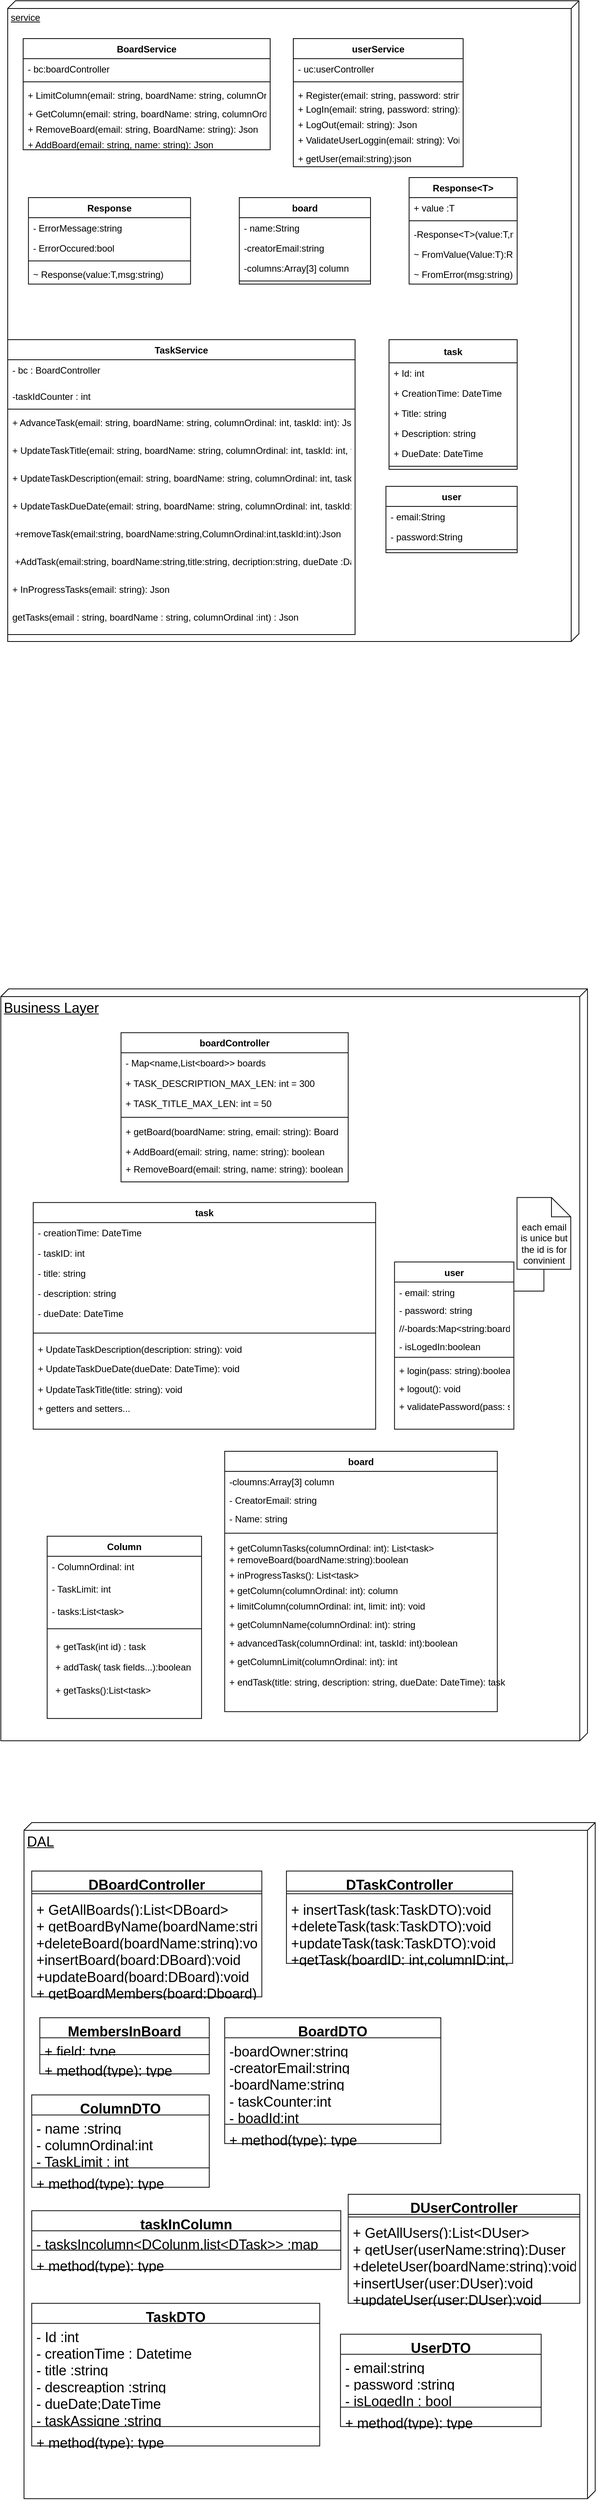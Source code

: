 <mxfile version="18.0.6" type="device"><diagram id="C5RBs43oDa-KdzZeNtuy" name="Page-1"><mxGraphModel dx="5591" dy="601" grid="1" gridSize="10" guides="1" tooltips="1" connect="1" arrows="1" fold="1" page="1" pageScale="1" pageWidth="827" pageHeight="1169" math="0" shadow="0"><root><mxCell id="WIyWlLk6GJQsqaUBKTNV-0"/><mxCell id="WIyWlLk6GJQsqaUBKTNV-1" parent="WIyWlLk6GJQsqaUBKTNV-0"/><mxCell id="c5mObqQB-1BNI1-6HYUF-35" value="service" style="verticalAlign=top;align=left;spacingTop=8;spacingLeft=2;spacingRight=12;shape=cube;size=10;direction=south;fontStyle=4;html=1;" parent="WIyWlLk6GJQsqaUBKTNV-1" vertex="1"><mxGeometry x="-1610" y="1210" width="740" height="830" as="geometry"/></mxCell><mxCell id="c5mObqQB-1BNI1-6HYUF-59" value="user" style="swimlane;fontStyle=1;align=center;verticalAlign=top;childLayout=stackLayout;horizontal=1;startSize=26;horizontalStack=0;resizeParent=1;resizeParentMax=0;resizeLast=0;collapsible=1;marginBottom=0;" parent="WIyWlLk6GJQsqaUBKTNV-1" vertex="1"><mxGeometry x="-1120" y="1839" width="170" height="86" as="geometry"/></mxCell><mxCell id="c5mObqQB-1BNI1-6HYUF-60" value="- email:String" style="text;strokeColor=none;fillColor=none;align=left;verticalAlign=top;spacingLeft=4;spacingRight=4;overflow=hidden;rotatable=0;points=[[0,0.5],[1,0.5]];portConstraint=eastwest;" parent="c5mObqQB-1BNI1-6HYUF-59" vertex="1"><mxGeometry y="26" width="170" height="26" as="geometry"/></mxCell><mxCell id="sZvCsmWCVSf_c90hr8uI-1" value="- password:String" style="text;strokeColor=none;fillColor=none;align=left;verticalAlign=top;spacingLeft=4;spacingRight=4;overflow=hidden;rotatable=0;points=[[0,0.5],[1,0.5]];portConstraint=eastwest;" parent="c5mObqQB-1BNI1-6HYUF-59" vertex="1"><mxGeometry y="52" width="170" height="26" as="geometry"/></mxCell><mxCell id="c5mObqQB-1BNI1-6HYUF-61" value="" style="line;strokeWidth=1;fillColor=none;align=left;verticalAlign=middle;spacingTop=-1;spacingLeft=3;spacingRight=3;rotatable=0;labelPosition=right;points=[];portConstraint=eastwest;" parent="c5mObqQB-1BNI1-6HYUF-59" vertex="1"><mxGeometry y="78" width="170" height="8" as="geometry"/></mxCell><mxCell id="c5mObqQB-1BNI1-6HYUF-63" value="task" style="swimlane;fontStyle=1;childLayout=stackLayout;horizontal=1;startSize=30;horizontalStack=0;resizeParent=1;resizeParentMax=0;resizeLast=0;collapsible=1;marginBottom=0;shadow=0;" parent="WIyWlLk6GJQsqaUBKTNV-1" vertex="1"><mxGeometry x="-1116" y="1649" width="166" height="168" as="geometry"/></mxCell><mxCell id="c5mObqQB-1BNI1-6HYUF-65" value="+ Id: int" style="text;strokeColor=none;fillColor=none;align=left;verticalAlign=top;spacingLeft=4;spacingRight=4;overflow=hidden;rotatable=0;points=[[0,0.5],[1,0.5]];portConstraint=eastwest;shadow=0;" parent="c5mObqQB-1BNI1-6HYUF-63" vertex="1"><mxGeometry y="30" width="166" height="26" as="geometry"/></mxCell><mxCell id="c5mObqQB-1BNI1-6HYUF-66" value="+ CreationTime: DateTime" style="text;strokeColor=none;fillColor=none;align=left;verticalAlign=top;spacingLeft=4;spacingRight=4;overflow=hidden;rotatable=0;points=[[0,0.5],[1,0.5]];portConstraint=eastwest;shadow=0;" parent="c5mObqQB-1BNI1-6HYUF-63" vertex="1"><mxGeometry y="56" width="166" height="26" as="geometry"/></mxCell><mxCell id="c5mObqQB-1BNI1-6HYUF-67" value="+ Title: string" style="text;strokeColor=none;fillColor=none;align=left;verticalAlign=top;spacingLeft=4;spacingRight=4;overflow=hidden;rotatable=0;points=[[0,0.5],[1,0.5]];portConstraint=eastwest;shadow=0;" parent="c5mObqQB-1BNI1-6HYUF-63" vertex="1"><mxGeometry y="82" width="166" height="26" as="geometry"/></mxCell><mxCell id="c5mObqQB-1BNI1-6HYUF-68" value="+ Description: string" style="text;strokeColor=none;fillColor=none;align=left;verticalAlign=top;spacingLeft=4;spacingRight=4;overflow=hidden;rotatable=0;points=[[0,0.5],[1,0.5]];portConstraint=eastwest;shadow=0;" parent="c5mObqQB-1BNI1-6HYUF-63" vertex="1"><mxGeometry y="108" width="166" height="26" as="geometry"/></mxCell><mxCell id="c5mObqQB-1BNI1-6HYUF-69" value="+ DueDate: DateTime" style="text;strokeColor=none;fillColor=none;align=left;verticalAlign=top;spacingLeft=4;spacingRight=4;overflow=hidden;rotatable=0;points=[[0,0.5],[1,0.5]];portConstraint=eastwest;shadow=0;" parent="c5mObqQB-1BNI1-6HYUF-63" vertex="1"><mxGeometry y="134" width="166" height="26" as="geometry"/></mxCell><mxCell id="c5mObqQB-1BNI1-6HYUF-70" value="" style="line;strokeWidth=1;fillColor=none;align=left;verticalAlign=middle;spacingTop=-1;spacingLeft=3;spacingRight=3;rotatable=0;labelPosition=right;points=[];portConstraint=eastwest;shadow=0;" parent="c5mObqQB-1BNI1-6HYUF-63" vertex="1"><mxGeometry y="160" width="166" height="8" as="geometry"/></mxCell><mxCell id="sZvCsmWCVSf_c90hr8uI-14" value="userService" style="swimlane;fontStyle=1;align=center;verticalAlign=top;childLayout=stackLayout;horizontal=1;startSize=26;horizontalStack=0;resizeParent=1;resizeParentMax=0;resizeLast=0;collapsible=1;marginBottom=0;" parent="WIyWlLk6GJQsqaUBKTNV-1" vertex="1"><mxGeometry x="-1240" y="1259" width="220" height="166" as="geometry"/></mxCell><mxCell id="sZvCsmWCVSf_c90hr8uI-15" value="- uc:userController" style="text;strokeColor=none;fillColor=none;align=left;verticalAlign=top;spacingLeft=4;spacingRight=4;overflow=hidden;rotatable=0;points=[[0,0.5],[1,0.5]];portConstraint=eastwest;" parent="sZvCsmWCVSf_c90hr8uI-14" vertex="1"><mxGeometry y="26" width="220" height="26" as="geometry"/></mxCell><mxCell id="sZvCsmWCVSf_c90hr8uI-16" value="" style="line;strokeWidth=1;fillColor=none;align=left;verticalAlign=middle;spacingTop=-1;spacingLeft=3;spacingRight=3;rotatable=0;labelPosition=right;points=[];portConstraint=eastwest;" parent="sZvCsmWCVSf_c90hr8uI-14" vertex="1"><mxGeometry y="52" width="220" height="8" as="geometry"/></mxCell><mxCell id="sZvCsmWCVSf_c90hr8uI-56" value="+ Register(email: string, password: string): Json" style="text;align=left;verticalAlign=top;spacingLeft=4;spacingRight=4;overflow=hidden;rotatable=0;points=[[0,0.5],[1,0.5]];portConstraint=eastwest;" parent="sZvCsmWCVSf_c90hr8uI-14" vertex="1"><mxGeometry y="60" width="220" height="18" as="geometry"/></mxCell><mxCell id="sZvCsmWCVSf_c90hr8uI-57" value="+ LogIn(email: string, password: string): Json" style="text;align=left;verticalAlign=top;spacingLeft=4;spacingRight=4;overflow=hidden;rotatable=0;points=[[0,0.5],[1,0.5]];portConstraint=eastwest;" parent="sZvCsmWCVSf_c90hr8uI-14" vertex="1"><mxGeometry y="78" width="220" height="20" as="geometry"/></mxCell><mxCell id="sZvCsmWCVSf_c90hr8uI-59" value="+ LogOut(email: string): Json" style="text;align=left;verticalAlign=top;spacingLeft=4;spacingRight=4;overflow=hidden;rotatable=0;points=[[0,0.5],[1,0.5]];portConstraint=eastwest;" parent="sZvCsmWCVSf_c90hr8uI-14" vertex="1"><mxGeometry y="98" width="220" height="20" as="geometry"/></mxCell><mxCell id="sZvCsmWCVSf_c90hr8uI-58" value="+ ValidateUserLoggin(email: string): Void&#10;" style="text;align=left;verticalAlign=top;spacingLeft=4;spacingRight=4;overflow=hidden;rotatable=0;points=[[0,0.5],[1,0.5]];portConstraint=eastwest;" parent="sZvCsmWCVSf_c90hr8uI-14" vertex="1"><mxGeometry y="118" width="220" height="24" as="geometry"/></mxCell><mxCell id="sZvCsmWCVSf_c90hr8uI-82" value="+ getUser(email:string):json" style="text;align=left;verticalAlign=top;spacingLeft=4;spacingRight=4;overflow=hidden;rotatable=0;points=[[0,0.5],[1,0.5]];portConstraint=eastwest;" parent="sZvCsmWCVSf_c90hr8uI-14" vertex="1"><mxGeometry y="142" width="220" height="24" as="geometry"/></mxCell><mxCell id="sZvCsmWCVSf_c90hr8uI-26" value="BoardService" style="swimlane;fontStyle=1;align=center;verticalAlign=top;childLayout=stackLayout;horizontal=1;startSize=26;horizontalStack=0;resizeParent=1;resizeParentMax=0;resizeLast=0;collapsible=1;marginBottom=0;" parent="WIyWlLk6GJQsqaUBKTNV-1" vertex="1"><mxGeometry x="-1590" y="1259" width="320" height="144" as="geometry"/></mxCell><mxCell id="RQtNtYrJ8oqvQBlBxr1K-96" value="- bc:boardController" style="text;strokeColor=none;fillColor=none;align=left;verticalAlign=top;spacingLeft=4;spacingRight=4;overflow=hidden;rotatable=0;points=[[0,0.5],[1,0.5]];portConstraint=eastwest;" parent="sZvCsmWCVSf_c90hr8uI-26" vertex="1"><mxGeometry y="26" width="320" height="26" as="geometry"/></mxCell><mxCell id="sZvCsmWCVSf_c90hr8uI-28" value="" style="line;strokeWidth=1;fillColor=none;align=left;verticalAlign=middle;spacingTop=-1;spacingLeft=3;spacingRight=3;rotatable=0;labelPosition=right;points=[];portConstraint=eastwest;" parent="sZvCsmWCVSf_c90hr8uI-26" vertex="1"><mxGeometry y="52" width="320" height="8" as="geometry"/></mxCell><mxCell id="sZvCsmWCVSf_c90hr8uI-60" value="+ LimitColumn(email: string, boardName: string, columnOrdinal: int, limit: int): Json&#10;" style="text;align=left;verticalAlign=top;spacingLeft=4;spacingRight=4;overflow=hidden;rotatable=0;points=[[0,0.5],[1,0.5]];portConstraint=eastwest;" parent="sZvCsmWCVSf_c90hr8uI-26" vertex="1"><mxGeometry y="60" width="320" height="24" as="geometry"/></mxCell><mxCell id="sZvCsmWCVSf_c90hr8uI-72" value="+ GetColumn(email: string, boardName: string, columnOrdinal: int): Json" style="text;align=left;verticalAlign=top;spacingLeft=4;spacingRight=4;overflow=hidden;rotatable=0;points=[[0,0.5],[1,0.5]];portConstraint=eastwest;" parent="sZvCsmWCVSf_c90hr8uI-26" vertex="1"><mxGeometry y="84" width="320" height="20" as="geometry"/></mxCell><mxCell id="sZvCsmWCVSf_c90hr8uI-73" value="+ RemoveBoard(email: string, BoardName: string): Json&#10;" style="text;align=left;verticalAlign=top;spacingLeft=4;spacingRight=4;overflow=hidden;rotatable=0;points=[[0,0.5],[1,0.5]];portConstraint=eastwest;" parent="sZvCsmWCVSf_c90hr8uI-26" vertex="1"><mxGeometry y="104" width="320" height="20" as="geometry"/></mxCell><mxCell id="sZvCsmWCVSf_c90hr8uI-74" value="+ AddBoard(email: string, name: string): Json&#10;" style="text;align=left;verticalAlign=top;spacingLeft=4;spacingRight=4;overflow=hidden;rotatable=0;points=[[0,0.5],[1,0.5]];portConstraint=eastwest;" parent="sZvCsmWCVSf_c90hr8uI-26" vertex="1"><mxGeometry y="124" width="320" height="20" as="geometry"/></mxCell><mxCell id="sZvCsmWCVSf_c90hr8uI-35" value="board" style="swimlane;fontStyle=1;align=center;verticalAlign=top;childLayout=stackLayout;horizontal=1;startSize=26;horizontalStack=0;resizeParent=1;resizeParentMax=0;resizeLast=0;collapsible=1;marginBottom=0;" parent="WIyWlLk6GJQsqaUBKTNV-1" vertex="1"><mxGeometry x="-1310" y="1465" width="170" height="112" as="geometry"/></mxCell><mxCell id="sZvCsmWCVSf_c90hr8uI-36" value="- name:String" style="text;strokeColor=none;fillColor=none;align=left;verticalAlign=top;spacingLeft=4;spacingRight=4;overflow=hidden;rotatable=0;points=[[0,0.5],[1,0.5]];portConstraint=eastwest;" parent="sZvCsmWCVSf_c90hr8uI-35" vertex="1"><mxGeometry y="26" width="170" height="26" as="geometry"/></mxCell><mxCell id="sZvCsmWCVSf_c90hr8uI-86" value="-creatorEmail:string" style="text;strokeColor=none;fillColor=none;align=left;verticalAlign=top;spacingLeft=4;spacingRight=4;overflow=hidden;rotatable=0;points=[[0,0.5],[1,0.5]];portConstraint=eastwest;" parent="sZvCsmWCVSf_c90hr8uI-35" vertex="1"><mxGeometry y="52" width="170" height="26" as="geometry"/></mxCell><mxCell id="sZvCsmWCVSf_c90hr8uI-87" value="-columns:Array[3] column" style="text;strokeColor=none;fillColor=none;align=left;verticalAlign=top;spacingLeft=4;spacingRight=4;overflow=hidden;rotatable=0;points=[[0,0.5],[1,0.5]];portConstraint=eastwest;" parent="sZvCsmWCVSf_c90hr8uI-35" vertex="1"><mxGeometry y="78" width="170" height="26" as="geometry"/></mxCell><mxCell id="sZvCsmWCVSf_c90hr8uI-43" value="" style="line;strokeWidth=1;fillColor=none;align=left;verticalAlign=middle;spacingTop=-1;spacingLeft=3;spacingRight=3;rotatable=0;labelPosition=right;points=[];portConstraint=eastwest;" parent="sZvCsmWCVSf_c90hr8uI-35" vertex="1"><mxGeometry y="104" width="170" height="8" as="geometry"/></mxCell><mxCell id="ztYYqqle6CpkT38ViPuQ-0" value="Response&lt;T&gt;" style="swimlane;fontStyle=1;align=center;verticalAlign=top;childLayout=stackLayout;horizontal=1;startSize=26;horizontalStack=0;resizeParent=1;resizeParentMax=0;resizeLast=0;collapsible=1;marginBottom=0;" parent="WIyWlLk6GJQsqaUBKTNV-1" vertex="1"><mxGeometry x="-1090" y="1439" width="140" height="138" as="geometry"/></mxCell><mxCell id="ztYYqqle6CpkT38ViPuQ-1" value="+ value :T" style="text;strokeColor=none;fillColor=none;align=left;verticalAlign=top;spacingLeft=4;spacingRight=4;overflow=hidden;rotatable=0;points=[[0,0.5],[1,0.5]];portConstraint=eastwest;" parent="ztYYqqle6CpkT38ViPuQ-0" vertex="1"><mxGeometry y="26" width="140" height="26" as="geometry"/></mxCell><mxCell id="ztYYqqle6CpkT38ViPuQ-2" value="" style="line;strokeWidth=1;fillColor=none;align=left;verticalAlign=middle;spacingTop=-1;spacingLeft=3;spacingRight=3;rotatable=0;labelPosition=right;points=[];portConstraint=eastwest;" parent="ztYYqqle6CpkT38ViPuQ-0" vertex="1"><mxGeometry y="52" width="140" height="8" as="geometry"/></mxCell><mxCell id="ztYYqqle6CpkT38ViPuQ-3" value="-Response&lt;T&gt;(value:T,msg:string)" style="text;strokeColor=none;fillColor=none;align=left;verticalAlign=top;spacingLeft=4;spacingRight=4;overflow=hidden;rotatable=0;points=[[0,0.5],[1,0.5]];portConstraint=eastwest;" parent="ztYYqqle6CpkT38ViPuQ-0" vertex="1"><mxGeometry y="60" width="140" height="26" as="geometry"/></mxCell><mxCell id="ztYYqqle6CpkT38ViPuQ-4" value="~ FromValue(Value:T):Response&lt;T&gt;" style="text;strokeColor=none;fillColor=none;align=left;verticalAlign=top;spacingLeft=4;spacingRight=4;overflow=hidden;rotatable=0;points=[[0,0.5],[1,0.5]];portConstraint=eastwest;" parent="ztYYqqle6CpkT38ViPuQ-0" vertex="1"><mxGeometry y="86" width="140" height="26" as="geometry"/></mxCell><mxCell id="ztYYqqle6CpkT38ViPuQ-5" value="~ FromError(msg:string):Response&lt;T&gt;" style="text;strokeColor=none;fillColor=none;align=left;verticalAlign=top;spacingLeft=4;spacingRight=4;overflow=hidden;rotatable=0;points=[[0,0.5],[1,0.5]];portConstraint=eastwest;" parent="ztYYqqle6CpkT38ViPuQ-0" vertex="1"><mxGeometry y="112" width="140" height="26" as="geometry"/></mxCell><mxCell id="ztYYqqle6CpkT38ViPuQ-6" value="Response" style="swimlane;fontStyle=1;align=center;verticalAlign=top;childLayout=stackLayout;horizontal=1;startSize=26;horizontalStack=0;resizeParent=1;resizeParentMax=0;resizeLast=0;collapsible=1;marginBottom=0;" parent="WIyWlLk6GJQsqaUBKTNV-1" vertex="1"><mxGeometry x="-1583.15" y="1465" width="210" height="112" as="geometry"/></mxCell><mxCell id="ztYYqqle6CpkT38ViPuQ-7" value="- ErrorMessage:string" style="text;strokeColor=none;fillColor=none;align=left;verticalAlign=top;spacingLeft=4;spacingRight=4;overflow=hidden;rotatable=0;points=[[0,0.5],[1,0.5]];portConstraint=eastwest;" parent="ztYYqqle6CpkT38ViPuQ-6" vertex="1"><mxGeometry y="26" width="210" height="26" as="geometry"/></mxCell><mxCell id="ztYYqqle6CpkT38ViPuQ-10" value="- ErrorOccured:bool" style="text;strokeColor=none;fillColor=none;align=left;verticalAlign=top;spacingLeft=4;spacingRight=4;overflow=hidden;rotatable=0;points=[[0,0.5],[1,0.5]];portConstraint=eastwest;" parent="ztYYqqle6CpkT38ViPuQ-6" vertex="1"><mxGeometry y="52" width="210" height="26" as="geometry"/></mxCell><mxCell id="ztYYqqle6CpkT38ViPuQ-8" value="" style="line;strokeWidth=1;fillColor=none;align=left;verticalAlign=middle;spacingTop=-1;spacingLeft=3;spacingRight=3;rotatable=0;labelPosition=right;points=[];portConstraint=eastwest;" parent="ztYYqqle6CpkT38ViPuQ-6" vertex="1"><mxGeometry y="78" width="210" height="8" as="geometry"/></mxCell><mxCell id="ztYYqqle6CpkT38ViPuQ-9" value="~ Response(value:T,msg:string)" style="text;strokeColor=none;fillColor=none;align=left;verticalAlign=top;spacingLeft=4;spacingRight=4;overflow=hidden;rotatable=0;points=[[0,0.5],[1,0.5]];portConstraint=eastwest;" parent="ztYYqqle6CpkT38ViPuQ-6" vertex="1"><mxGeometry y="86" width="210" height="26" as="geometry"/></mxCell><mxCell id="Yk6e6KcO2uxNN5vuJVQK-0" value="TaskService" style="swimlane;fontStyle=1;align=center;verticalAlign=top;childLayout=stackLayout;horizontal=1;startSize=26;horizontalStack=0;resizeParent=1;resizeParentMax=0;resizeLast=0;collapsible=1;marginBottom=0;" parent="WIyWlLk6GJQsqaUBKTNV-1" vertex="1"><mxGeometry x="-1610" y="1649" width="450" height="382" as="geometry"/></mxCell><mxCell id="Yk6e6KcO2uxNN5vuJVQK-1" value="- bc : BoardController" style="text;strokeColor=none;fillColor=none;align=left;verticalAlign=top;spacingLeft=4;spacingRight=4;overflow=hidden;rotatable=0;points=[[0,0.5],[1,0.5]];portConstraint=eastwest;" parent="Yk6e6KcO2uxNN5vuJVQK-0" vertex="1"><mxGeometry y="26" width="450" height="34" as="geometry"/></mxCell><mxCell id="Yk6e6KcO2uxNN5vuJVQK-4" value="-taskIdCounter : int " style="text;strokeColor=none;fillColor=none;align=left;verticalAlign=top;spacingLeft=4;spacingRight=4;overflow=hidden;rotatable=0;points=[[0,0.5],[1,0.5]];portConstraint=eastwest;" parent="Yk6e6KcO2uxNN5vuJVQK-0" vertex="1"><mxGeometry y="60" width="450" height="26" as="geometry"/></mxCell><mxCell id="Yk6e6KcO2uxNN5vuJVQK-2" value="" style="line;strokeWidth=1;fillColor=none;align=left;verticalAlign=middle;spacingTop=-1;spacingLeft=3;spacingRight=3;rotatable=0;labelPosition=right;points=[];portConstraint=eastwest;" parent="Yk6e6KcO2uxNN5vuJVQK-0" vertex="1"><mxGeometry y="86" width="450" height="8" as="geometry"/></mxCell><mxCell id="Yk6e6KcO2uxNN5vuJVQK-3" value="+ AdvanceTask(email: string, boardName: string, columnOrdinal: int, taskId: int): Json&#10;&#10;" style="text;strokeColor=none;fillColor=none;align=left;verticalAlign=top;spacingLeft=4;spacingRight=4;overflow=hidden;rotatable=0;points=[[0,0.5],[1,0.5]];portConstraint=eastwest;" parent="Yk6e6KcO2uxNN5vuJVQK-0" vertex="1"><mxGeometry y="94" width="450" height="36" as="geometry"/></mxCell><mxCell id="Yk6e6KcO2uxNN5vuJVQK-8" value="+ UpdateTaskTitle(email: string, boardName: string, columnOrdinal: int, taskId: int, title: string): Json&#10;" style="text;strokeColor=none;fillColor=none;align=left;verticalAlign=top;spacingLeft=4;spacingRight=4;overflow=hidden;rotatable=0;points=[[0,0.5],[1,0.5]];portConstraint=eastwest;" parent="Yk6e6KcO2uxNN5vuJVQK-0" vertex="1"><mxGeometry y="130" width="450" height="36" as="geometry"/></mxCell><mxCell id="Yk6e6KcO2uxNN5vuJVQK-9" value="+ UpdateTaskDescription(email: string, boardName: string, columnOrdinal: int, taskId: int, description: string): Json&#10;&#10;" style="text;strokeColor=none;fillColor=none;align=left;verticalAlign=top;spacingLeft=4;spacingRight=4;overflow=hidden;rotatable=0;points=[[0,0.5],[1,0.5]];portConstraint=eastwest;" parent="Yk6e6KcO2uxNN5vuJVQK-0" vertex="1"><mxGeometry y="166" width="450" height="36" as="geometry"/></mxCell><mxCell id="Yk6e6KcO2uxNN5vuJVQK-10" value="+ UpdateTaskDueDate(email: string, boardName: string, columnOrdinal: int, taskId: int, dueDate: DateTime): Json&#10;" style="text;strokeColor=none;fillColor=none;align=left;verticalAlign=top;spacingLeft=4;spacingRight=4;overflow=hidden;rotatable=0;points=[[0,0.5],[1,0.5]];portConstraint=eastwest;" parent="Yk6e6KcO2uxNN5vuJVQK-0" vertex="1"><mxGeometry y="202" width="450" height="36" as="geometry"/></mxCell><mxCell id="Yk6e6KcO2uxNN5vuJVQK-11" value=" +removeTask(email:string, boardName:string,ColumnOrdinal:int,taskId:int):Json" style="text;strokeColor=none;fillColor=none;align=left;verticalAlign=top;spacingLeft=4;spacingRight=4;overflow=hidden;rotatable=0;points=[[0,0.5],[1,0.5]];portConstraint=eastwest;" parent="Yk6e6KcO2uxNN5vuJVQK-0" vertex="1"><mxGeometry y="238" width="450" height="36" as="geometry"/></mxCell><mxCell id="Yk6e6KcO2uxNN5vuJVQK-12" value=" +AddTask(email:string, boardName:string,title:string, decription:string, dueDate :DateTime):Json" style="text;strokeColor=none;fillColor=none;align=left;verticalAlign=top;spacingLeft=4;spacingRight=4;overflow=hidden;rotatable=0;points=[[0,0.5],[1,0.5]];portConstraint=eastwest;" parent="Yk6e6KcO2uxNN5vuJVQK-0" vertex="1"><mxGeometry y="274" width="450" height="36" as="geometry"/></mxCell><mxCell id="Yk6e6KcO2uxNN5vuJVQK-13" value="+ InProgressTasks(email: string): Json&#10;" style="text;strokeColor=none;fillColor=none;align=left;verticalAlign=top;spacingLeft=4;spacingRight=4;overflow=hidden;rotatable=0;points=[[0,0.5],[1,0.5]];portConstraint=eastwest;" parent="Yk6e6KcO2uxNN5vuJVQK-0" vertex="1"><mxGeometry y="310" width="450" height="36" as="geometry"/></mxCell><mxCell id="Yk6e6KcO2uxNN5vuJVQK-14" value="getTasks(email : string, boardName : string, columnOrdinal :int) : Json" style="text;strokeColor=none;fillColor=none;align=left;verticalAlign=top;spacingLeft=4;spacingRight=4;overflow=hidden;rotatable=0;points=[[0,0.5],[1,0.5]];portConstraint=eastwest;" parent="Yk6e6KcO2uxNN5vuJVQK-0" vertex="1"><mxGeometry y="346" width="450" height="36" as="geometry"/></mxCell><mxCell id="c5mObqQB-1BNI1-6HYUF-92" value="UserController" style="swimlane;fontStyle=1;align=center;verticalAlign=top;childLayout=stackLayout;horizontal=1;startSize=26;horizontalStack=0;resizeParent=1;resizeLast=0;collapsible=1;marginBottom=0;rounded=0;shadow=0;strokeWidth=1;" parent="WIyWlLk6GJQsqaUBKTNV-1" vertex="1"><mxGeometry x="-1138.887" y="2538.943" width="273.001" height="215.262" as="geometry"><mxRectangle x="230" y="140" width="160" height="26" as="alternateBounds"/></mxGeometry></mxCell><mxCell id="c5mObqQB-1BNI1-6HYUF-94" value="-Map&lt;string,user&gt; users" style="text;align=left;verticalAlign=top;spacingLeft=4;spacingRight=4;overflow=hidden;rotatable=0;points=[[0,0.5],[1,0.5]];portConstraint=eastwest;" parent="c5mObqQB-1BNI1-6HYUF-92" vertex="1"><mxGeometry y="26" width="273.001" height="29.139" as="geometry"/></mxCell><mxCell id="RQtNtYrJ8oqvQBlBxr1K-4" value="+ PASSWORD_MAX_LEN: int" style="text;align=left;verticalAlign=top;spacingLeft=4;spacingRight=4;overflow=hidden;rotatable=0;points=[[0,0.5],[1,0.5]];portConstraint=eastwest;" parent="c5mObqQB-1BNI1-6HYUF-92" vertex="1"><mxGeometry y="55.139" width="273.001" height="31.474" as="geometry"/></mxCell><mxCell id="RQtNtYrJ8oqvQBlBxr1K-6" value="+ PASSWORD_MIN_LEN: int" style="text;align=left;verticalAlign=top;spacingLeft=4;spacingRight=4;overflow=hidden;rotatable=0;points=[[0,0.5],[1,0.5]];portConstraint=eastwest;" parent="c5mObqQB-1BNI1-6HYUF-92" vertex="1"><mxGeometry y="86.612" width="273.001" height="31.474" as="geometry"/></mxCell><mxCell id="c5mObqQB-1BNI1-6HYUF-95" value="" style="line;html=1;strokeWidth=1;align=left;verticalAlign=middle;spacingTop=-1;spacingLeft=3;spacingRight=3;rotatable=0;labelPosition=right;points=[];portConstraint=eastwest;" parent="c5mObqQB-1BNI1-6HYUF-92" vertex="1"><mxGeometry y="118.086" width="273.001" height="8.966" as="geometry"/></mxCell><mxCell id="c5mObqQB-1BNI1-6HYUF-107" value="+ getUser(email: string): user" style="text;align=left;verticalAlign=top;spacingLeft=4;spacingRight=4;overflow=hidden;rotatable=0;points=[[0,0.5],[1,0.5]];portConstraint=eastwest;" parent="c5mObqQB-1BNI1-6HYUF-92" vertex="1"><mxGeometry y="127.052" width="273.001" height="29.139" as="geometry"/></mxCell><mxCell id="c5mObqQB-1BNI1-6HYUF-105" value="+ register(email: string, pass: string): string" style="text;align=left;verticalAlign=top;spacingLeft=4;spacingRight=4;overflow=hidden;rotatable=0;points=[[0,0.5],[1,0.5]];portConstraint=eastwest;" parent="c5mObqQB-1BNI1-6HYUF-92" vertex="1"><mxGeometry y="156.191" width="273.001" height="29.139" as="geometry"/></mxCell><mxCell id="c5mObqQB-1BNI1-6HYUF-112" value="+ ValidateUserLoggin(email: string): Void&#10;" style="text;align=left;verticalAlign=top;spacingLeft=4;spacingRight=4;overflow=hidden;rotatable=0;points=[[0,0.5],[1,0.5]];portConstraint=eastwest;" parent="c5mObqQB-1BNI1-6HYUF-92" vertex="1"><mxGeometry y="185.329" width="273.001" height="26.897" as="geometry"/></mxCell><mxCell id="c5mObqQB-1BNI1-6HYUF-90" value="&lt;font style=&quot;font-size: 18px&quot;&gt;Business Layer&lt;/font&gt;" style="verticalAlign=top;align=left;spacingTop=8;spacingLeft=2;spacingRight=12;shape=cube;size=10;direction=south;fontStyle=4;html=1;shadow=0;" parent="WIyWlLk6GJQsqaUBKTNV-1" vertex="1"><mxGeometry x="-1618.89" y="2490" width="760" height="973.98" as="geometry"/></mxCell><mxCell id="c5mObqQB-1BNI1-6HYUF-151" value="Column" style="swimlane;fontStyle=1;align=center;verticalAlign=top;childLayout=stackLayout;horizontal=1;startSize=26;horizontalStack=0;resizeParent=1;resizeLast=0;collapsible=1;marginBottom=0;rounded=0;shadow=0;strokeWidth=1;" parent="WIyWlLk6GJQsqaUBKTNV-1" vertex="1"><mxGeometry x="-1558.89" y="3198.945" width="200.001" height="236.215" as="geometry"><mxRectangle x="230" y="140" width="160" height="26" as="alternateBounds"/></mxGeometry></mxCell><mxCell id="c5mObqQB-1BNI1-6HYUF-152" value="- ColumnOrdinal: int" style="text;align=left;verticalAlign=top;spacingLeft=4;spacingRight=4;overflow=hidden;rotatable=0;points=[[0,0.5],[1,0.5]];portConstraint=eastwest;" parent="c5mObqQB-1BNI1-6HYUF-151" vertex="1"><mxGeometry y="26" width="200.001" height="29.139" as="geometry"/></mxCell><mxCell id="c5mObqQB-1BNI1-6HYUF-153" value="- TaskLimit: int" style="text;align=left;verticalAlign=top;spacingLeft=4;spacingRight=4;overflow=hidden;rotatable=0;points=[[0,0.5],[1,0.5]];portConstraint=eastwest;" parent="c5mObqQB-1BNI1-6HYUF-151" vertex="1"><mxGeometry y="55.139" width="200.001" height="29.139" as="geometry"/></mxCell><mxCell id="sZvCsmWCVSf_c90hr8uI-64" value="- tasks:List&lt;task&gt;" style="text;align=left;verticalAlign=top;spacingLeft=4;spacingRight=4;overflow=hidden;rotatable=0;points=[[0,0.5],[1,0.5]];portConstraint=eastwest;" parent="c5mObqQB-1BNI1-6HYUF-151" vertex="1"><mxGeometry y="84.278" width="200.001" height="29.139" as="geometry"/></mxCell><mxCell id="c5mObqQB-1BNI1-6HYUF-154" value="" style="line;html=1;strokeWidth=1;align=left;verticalAlign=middle;spacingTop=-1;spacingLeft=3;spacingRight=3;rotatable=0;labelPosition=right;points=[];portConstraint=eastwest;" parent="c5mObqQB-1BNI1-6HYUF-151" vertex="1"><mxGeometry y="113.416" width="200.001" height="13.104" as="geometry"/></mxCell><mxCell id="RQtNtYrJ8oqvQBlBxr1K-97" value="+ removeBoard(boardName:string):boolean" style="text;align=left;verticalAlign=top;spacingLeft=4;spacingRight=4;overflow=hidden;rotatable=0;points=[[0,0.5],[1,0.5]];portConstraint=eastwest;" parent="WIyWlLk6GJQsqaUBKTNV-1" vertex="1"><mxGeometry x="-1328.89" y="3215.939" width="284.383" height="28.183" as="geometry"/></mxCell><mxCell id="c5mObqQB-1BNI1-6HYUF-125" value="board" style="swimlane;fontStyle=1;align=center;verticalAlign=top;childLayout=stackLayout;horizontal=1;startSize=26;horizontalStack=0;resizeParent=1;resizeLast=0;collapsible=1;marginBottom=0;rounded=0;shadow=0;strokeWidth=1;" parent="WIyWlLk6GJQsqaUBKTNV-1" vertex="1"><mxGeometry x="-1328.89" y="3088.94" width="353.2" height="337.27" as="geometry"><mxRectangle x="230" y="140" width="160" height="26" as="alternateBounds"/></mxGeometry></mxCell><mxCell id="sZvCsmWCVSf_c90hr8uI-66" value="-cloumns:Array[3] column" style="text;align=left;verticalAlign=top;spacingLeft=4;spacingRight=4;overflow=hidden;rotatable=0;points=[[0,0.5],[1,0.5]];portConstraint=eastwest;" parent="c5mObqQB-1BNI1-6HYUF-125" vertex="1"><mxGeometry y="26" width="353.2" height="24.086" as="geometry"/></mxCell><mxCell id="c5mObqQB-1BNI1-6HYUF-127" value="- CreatorEmail: string" style="text;align=left;verticalAlign=top;spacingLeft=4;spacingRight=4;overflow=hidden;rotatable=0;points=[[0,0.5],[1,0.5]];portConstraint=eastwest;" parent="c5mObqQB-1BNI1-6HYUF-125" vertex="1"><mxGeometry y="50.086" width="353.2" height="24.086" as="geometry"/></mxCell><mxCell id="c5mObqQB-1BNI1-6HYUF-126" value="- Name: string" style="text;align=left;verticalAlign=top;spacingLeft=4;spacingRight=4;overflow=hidden;rotatable=0;points=[[0,0.5],[1,0.5]];portConstraint=eastwest;" parent="c5mObqQB-1BNI1-6HYUF-125" vertex="1"><mxGeometry y="74.171" width="353.2" height="26.093" as="geometry"/></mxCell><mxCell id="c5mObqQB-1BNI1-6HYUF-128" value="" style="line;html=1;strokeWidth=1;align=left;verticalAlign=middle;spacingTop=-1;spacingLeft=3;spacingRight=3;rotatable=0;labelPosition=right;points=[];portConstraint=eastwest;" parent="c5mObqQB-1BNI1-6HYUF-125" vertex="1"><mxGeometry y="100.264" width="353.2" height="11.734" as="geometry"/></mxCell><mxCell id="c5mObqQB-1BNI1-6HYUF-160" value="+ getColumnTasks(columnOrdinal: int): List&lt;task&gt;&#10;" style="text;align=left;verticalAlign=top;spacingLeft=4;spacingRight=4;overflow=hidden;rotatable=0;points=[[0,0.5],[1,0.5]];portConstraint=eastwest;" parent="c5mObqQB-1BNI1-6HYUF-125" vertex="1"><mxGeometry y="111.998" width="353.2" height="20.071" as="geometry"/></mxCell><mxCell id="c5mObqQB-1BNI1-6HYUF-166" value="+ inProgressTasks(): List&lt;task&gt;&#10;" style="text;align=left;verticalAlign=top;spacingLeft=4;spacingRight=4;overflow=hidden;rotatable=0;points=[[0,0.5],[1,0.5]];portConstraint=eastwest;" parent="WIyWlLk6GJQsqaUBKTNV-1" vertex="1"><mxGeometry x="-1328.89" y="3235.94" width="338.89" height="32.11" as="geometry"/></mxCell><mxCell id="c5mObqQB-1BNI1-6HYUF-167" value="+ getColumn(columnOrdinal: int): column" style="text;align=left;verticalAlign=top;spacingLeft=4;spacingRight=4;overflow=hidden;rotatable=0;points=[[0,0.5],[1,0.5]];portConstraint=eastwest;" parent="WIyWlLk6GJQsqaUBKTNV-1" vertex="1"><mxGeometry x="-1328.89" y="3255.94" width="355.45" height="32.11" as="geometry"/></mxCell><mxCell id="c5mObqQB-1BNI1-6HYUF-113" value="+ limitColumn(columnOrdinal: int, limit: int): void&#10;" style="text;align=left;verticalAlign=top;spacingLeft=4;spacingRight=4;overflow=hidden;rotatable=0;points=[[0,0.5],[1,0.5]];portConstraint=eastwest;" parent="WIyWlLk6GJQsqaUBKTNV-1" vertex="1"><mxGeometry x="-1328.89" y="3275.94" width="280" height="24.09" as="geometry"/></mxCell><mxCell id="c5mObqQB-1BNI1-6HYUF-123" value="+ getColumnName(columnOrdinal: int): string&#10;" style="text;align=left;verticalAlign=top;spacingLeft=4;spacingRight=4;overflow=hidden;rotatable=0;points=[[0,0.5],[1,0.5]];portConstraint=eastwest;" parent="WIyWlLk6GJQsqaUBKTNV-1" vertex="1"><mxGeometry x="-1328.89" y="3300.03" width="290" height="24.09" as="geometry"/></mxCell><mxCell id="XvYl42Ptk_gCxYtYqPxl-27" value="+ advancedTask(columnOrdinal: int, taskId: int):boolean" style="text;align=left;verticalAlign=top;spacingLeft=4;spacingRight=4;overflow=hidden;rotatable=0;points=[[0,0.5],[1,0.5]];portConstraint=eastwest;" parent="WIyWlLk6GJQsqaUBKTNV-1" vertex="1"><mxGeometry x="-1328.89" y="3324.12" width="320" height="24.09" as="geometry"/></mxCell><mxCell id="c5mObqQB-1BNI1-6HYUF-122" value="+ getColumnLimit(columnOrdinal: int): int&#10;" style="text;align=left;verticalAlign=top;spacingLeft=4;spacingRight=4;overflow=hidden;rotatable=0;points=[[0,0.5],[1,0.5]];portConstraint=eastwest;" parent="WIyWlLk6GJQsqaUBKTNV-1" vertex="1"><mxGeometry x="-1328.89" y="3348.21" width="330" height="26.09" as="geometry"/></mxCell><mxCell id="c5mObqQB-1BNI1-6HYUF-124" value="+ endTask(title: string, description: string, dueDate: DateTime): task&#10;" style="text;align=left;verticalAlign=top;spacingLeft=4;spacingRight=4;overflow=hidden;rotatable=0;points=[[0,0.5],[1,0.5]];portConstraint=eastwest;" parent="WIyWlLk6GJQsqaUBKTNV-1" vertex="1"><mxGeometry x="-1328.89" y="3374.3" width="370" height="24.09" as="geometry"/></mxCell><mxCell id="c5mObqQB-1BNI1-6HYUF-114" value="boardController" style="swimlane;fontStyle=1;align=center;verticalAlign=top;childLayout=stackLayout;horizontal=1;startSize=26;horizontalStack=0;resizeParent=1;resizeLast=0;collapsible=1;marginBottom=0;rounded=0;shadow=0;strokeWidth=1;" parent="WIyWlLk6GJQsqaUBKTNV-1" vertex="1"><mxGeometry x="-1463.21" y="2546.71" width="294.32" height="193.29" as="geometry"><mxRectangle x="230" y="140" width="160" height="26" as="alternateBounds"/></mxGeometry></mxCell><mxCell id="sZvCsmWCVSf_c90hr8uI-0" value="- Map&lt;name,List&lt;board&gt;&gt; boards" style="text;align=left;verticalAlign=top;spacingLeft=4;spacingRight=4;overflow=hidden;rotatable=0;points=[[0,0.5],[1,0.5]];portConstraint=eastwest;rounded=0;shadow=0;html=0;" parent="c5mObqQB-1BNI1-6HYUF-114" vertex="1"><mxGeometry y="26" width="294.32" height="26.093" as="geometry"/></mxCell><mxCell id="c5mObqQB-1BNI1-6HYUF-115" value="+ TASK_DESCRIPTION_MAX_LEN: int = 300" style="text;align=left;verticalAlign=top;spacingLeft=4;spacingRight=4;overflow=hidden;rotatable=0;points=[[0,0.5],[1,0.5]];portConstraint=eastwest;rounded=0;shadow=0;html=0;" parent="c5mObqQB-1BNI1-6HYUF-114" vertex="1"><mxGeometry y="52.093" width="294.32" height="26.093" as="geometry"/></mxCell><mxCell id="c5mObqQB-1BNI1-6HYUF-116" value="+ TASK_TITLE_MAX_LEN: int = 50" style="text;align=left;verticalAlign=top;spacingLeft=4;spacingRight=4;overflow=hidden;rotatable=0;points=[[0,0.5],[1,0.5]];portConstraint=eastwest;rounded=0;shadow=0;html=0;" parent="c5mObqQB-1BNI1-6HYUF-114" vertex="1"><mxGeometry y="78.186" width="294.32" height="26.093" as="geometry"/></mxCell><mxCell id="c5mObqQB-1BNI1-6HYUF-117" value="" style="line;html=1;strokeWidth=1;align=left;verticalAlign=middle;spacingTop=-1;spacingLeft=3;spacingRight=3;rotatable=0;labelPosition=right;points=[];portConstraint=eastwest;" parent="c5mObqQB-1BNI1-6HYUF-114" vertex="1"><mxGeometry y="104.278" width="294.32" height="10.657" as="geometry"/></mxCell><mxCell id="c5mObqQB-1BNI1-6HYUF-111" value="+ getBoard(boardName: string, email: string): Board" style="text;align=left;verticalAlign=top;spacingLeft=4;spacingRight=4;overflow=hidden;rotatable=0;points=[[0,0.5],[1,0.5]];portConstraint=eastwest;rounded=0;shadow=0;html=0;" parent="c5mObqQB-1BNI1-6HYUF-114" vertex="1"><mxGeometry y="114.936" width="294.32" height="26.09" as="geometry"/></mxCell><mxCell id="c5mObqQB-1BNI1-6HYUF-161" value="+ AddBoard(email: string, name: string): boolean" style="text;align=left;verticalAlign=top;spacingLeft=4;spacingRight=4;overflow=hidden;rotatable=0;points=[[0,0.5],[1,0.5]];portConstraint=eastwest;" parent="c5mObqQB-1BNI1-6HYUF-114" vertex="1"><mxGeometry y="141.026" width="294.32" height="22.414" as="geometry"/></mxCell><mxCell id="c5mObqQB-1BNI1-6HYUF-165" value="+ RemoveBoard(email: string, name: string): boolean&#10;" style="text;align=left;verticalAlign=top;spacingLeft=4;spacingRight=4;overflow=hidden;rotatable=0;points=[[0,0.5],[1,0.5]];portConstraint=eastwest;" parent="c5mObqQB-1BNI1-6HYUF-114" vertex="1"><mxGeometry y="163.44" width="294.32" height="20.07" as="geometry"/></mxCell><mxCell id="c5mObqQB-1BNI1-6HYUF-141" value="task" style="swimlane;fontStyle=1;align=center;verticalAlign=top;childLayout=stackLayout;horizontal=1;startSize=26;horizontalStack=0;resizeParent=1;resizeLast=0;collapsible=1;marginBottom=0;rounded=0;shadow=0;strokeWidth=1;" parent="WIyWlLk6GJQsqaUBKTNV-1" vertex="1"><mxGeometry x="-1576.97" y="2766.73" width="443.62" height="293.624" as="geometry"><mxRectangle x="550" y="140" width="160" height="26" as="alternateBounds"/></mxGeometry></mxCell><mxCell id="c5mObqQB-1BNI1-6HYUF-142" value="- creationTime: DateTime" style="text;align=left;verticalAlign=top;spacingLeft=4;spacingRight=4;overflow=hidden;rotatable=0;points=[[0,0.5],[1,0.5]];portConstraint=eastwest;rounded=0;shadow=0;html=0;" parent="c5mObqQB-1BNI1-6HYUF-141" vertex="1"><mxGeometry y="26" width="443.62" height="26.093" as="geometry"/></mxCell><mxCell id="c5mObqQB-1BNI1-6HYUF-159" value="- taskID: int" style="text;align=left;verticalAlign=top;spacingLeft=4;spacingRight=4;overflow=hidden;rotatable=0;points=[[0,0.5],[1,0.5]];portConstraint=eastwest;rounded=0;shadow=0;html=0;" parent="c5mObqQB-1BNI1-6HYUF-141" vertex="1"><mxGeometry y="52.093" width="443.62" height="26.093" as="geometry"/></mxCell><mxCell id="c5mObqQB-1BNI1-6HYUF-143" value="- title: string" style="text;align=left;verticalAlign=top;spacingLeft=4;spacingRight=4;overflow=hidden;rotatable=0;points=[[0,0.5],[1,0.5]];portConstraint=eastwest;rounded=0;shadow=0;html=0;" parent="c5mObqQB-1BNI1-6HYUF-141" vertex="1"><mxGeometry y="78.186" width="443.62" height="26.093" as="geometry"/></mxCell><mxCell id="c5mObqQB-1BNI1-6HYUF-144" value="- description: string" style="text;align=left;verticalAlign=top;spacingLeft=4;spacingRight=4;overflow=hidden;rotatable=0;points=[[0,0.5],[1,0.5]];portConstraint=eastwest;rounded=0;shadow=0;html=0;" parent="c5mObqQB-1BNI1-6HYUF-141" vertex="1"><mxGeometry y="104.278" width="443.62" height="26.093" as="geometry"/></mxCell><mxCell id="c5mObqQB-1BNI1-6HYUF-145" value="- dueDate: DateTime" style="text;align=left;verticalAlign=top;spacingLeft=4;spacingRight=4;overflow=hidden;rotatable=0;points=[[0,0.5],[1,0.5]];portConstraint=eastwest;rounded=0;shadow=0;html=0;" parent="c5mObqQB-1BNI1-6HYUF-141" vertex="1"><mxGeometry y="130.371" width="443.62" height="26.093" as="geometry"/></mxCell><mxCell id="c5mObqQB-1BNI1-6HYUF-146" value="" style="line;html=1;strokeWidth=1;align=left;verticalAlign=middle;spacingTop=-1;spacingLeft=3;spacingRight=3;rotatable=0;labelPosition=right;points=[];portConstraint=eastwest;" parent="c5mObqQB-1BNI1-6HYUF-141" vertex="1"><mxGeometry y="156.464" width="443.62" height="25.274" as="geometry"/></mxCell><mxCell id="c5mObqQB-1BNI1-6HYUF-156" value="+ UpdateTaskDueDate(dueDate: DateTime): void&#10;" style="text;align=left;verticalAlign=top;spacingLeft=4;spacingRight=4;overflow=hidden;rotatable=0;points=[[0,0.5],[1,0.5]];portConstraint=eastwest;" parent="WIyWlLk6GJQsqaUBKTNV-1" vertex="1"><mxGeometry x="-1576.965" y="2968.699" width="432.25" height="22.078" as="geometry"/></mxCell><mxCell id="c5mObqQB-1BNI1-6HYUF-157" value="+ UpdateTaskTitle(title: string): void&#10;" style="text;align=left;verticalAlign=top;spacingLeft=4;spacingRight=4;overflow=hidden;rotatable=0;points=[[0,0.5],[1,0.5]];portConstraint=eastwest;" parent="WIyWlLk6GJQsqaUBKTNV-1" vertex="1"><mxGeometry x="-1576.965" y="2995.459" width="341.25" height="20.071" as="geometry"/></mxCell><mxCell id="c5mObqQB-1BNI1-6HYUF-155" value="+ getTask(int id) : task" style="text;align=left;verticalAlign=top;spacingLeft=4;spacingRight=4;overflow=hidden;rotatable=0;points=[[0,0.5],[1,0.5]];portConstraint=eastwest;" parent="WIyWlLk6GJQsqaUBKTNV-1" vertex="1"><mxGeometry x="-1554.21" y="3328.728" width="182.0" height="26.093" as="geometry"/></mxCell><mxCell id="RQtNtYrJ8oqvQBlBxr1K-8" value="+ addTask( task fields...):boolean" style="text;align=left;verticalAlign=top;spacingLeft=4;spacingRight=4;overflow=hidden;rotatable=0;points=[[0,0.5],[1,0.5]];portConstraint=eastwest;" parent="WIyWlLk6GJQsqaUBKTNV-1" vertex="1"><mxGeometry x="-1554.21" y="3354.82" width="192.12" height="26.093" as="geometry"/></mxCell><mxCell id="RQtNtYrJ8oqvQBlBxr1K-10" value="+ getTasks():List&lt;task&gt;" style="text;align=left;verticalAlign=top;spacingLeft=4;spacingRight=4;overflow=hidden;rotatable=0;points=[[0,0.5],[1,0.5]];portConstraint=eastwest;" parent="WIyWlLk6GJQsqaUBKTNV-1" vertex="1"><mxGeometry x="-1554.21" y="3384.927" width="192.12" height="26.093" as="geometry"/></mxCell><mxCell id="ztYYqqle6CpkT38ViPuQ-16" value="+ getters and setters..." style="text;align=left;verticalAlign=top;spacingLeft=4;spacingRight=4;overflow=hidden;rotatable=0;points=[[0,0.5],[1,0.5]];portConstraint=eastwest;" parent="WIyWlLk6GJQsqaUBKTNV-1" vertex="1"><mxGeometry x="-1576.965" y="3020.24" width="341.25" height="20.071" as="geometry"/></mxCell><mxCell id="c5mObqQB-1BNI1-6HYUF-158" value="+ UpdateTaskDescription(description: string): void&#10;" style="text;align=left;verticalAlign=top;spacingLeft=4;spacingRight=4;overflow=hidden;rotatable=0;points=[[0,0.5],[1,0.5]];portConstraint=eastwest;" parent="WIyWlLk6GJQsqaUBKTNV-1" vertex="1"><mxGeometry x="-1576.96" y="2943.425" width="443.62" height="20.071" as="geometry"/></mxCell><mxCell id="c5mObqQB-1BNI1-6HYUF-96" value="" style="group" parent="WIyWlLk6GJQsqaUBKTNV-1" connectable="0" vertex="1"><mxGeometry x="-1108.89" y="2803.19" width="270" height="257.16" as="geometry"/></mxCell><mxCell id="c5mObqQB-1BNI1-6HYUF-97" value="user" style="swimlane;fontStyle=1;align=center;verticalAlign=top;childLayout=stackLayout;horizontal=1;startSize=26;horizontalStack=0;resizeParent=1;resizeLast=0;collapsible=1;marginBottom=0;rounded=0;shadow=0;strokeWidth=1;" parent="c5mObqQB-1BNI1-6HYUF-96" vertex="1"><mxGeometry y="40.59" width="154.609" height="216.57" as="geometry"><mxRectangle x="230" y="140" width="160" height="26" as="alternateBounds"/></mxGeometry></mxCell><mxCell id="c5mObqQB-1BNI1-6HYUF-98" value="- email: string" style="text;align=left;verticalAlign=top;spacingLeft=4;spacingRight=4;overflow=hidden;rotatable=0;points=[[0,0.5],[1,0.5]];portConstraint=eastwest;" parent="c5mObqQB-1BNI1-6HYUF-97" vertex="1"><mxGeometry y="26" width="154.609" height="23.453" as="geometry"/></mxCell><mxCell id="c5mObqQB-1BNI1-6HYUF-99" value="- password: string" style="text;align=left;verticalAlign=top;spacingLeft=4;spacingRight=4;overflow=hidden;rotatable=0;points=[[0,0.5],[1,0.5]];portConstraint=eastwest;" parent="c5mObqQB-1BNI1-6HYUF-97" vertex="1"><mxGeometry y="49.453" width="154.609" height="23.453" as="geometry"/></mxCell><mxCell id="sZvCsmWCVSf_c90hr8uI-84" value="//-boards:Map&lt;string:board&gt;" style="text;align=left;verticalAlign=top;spacingLeft=4;spacingRight=4;overflow=hidden;rotatable=0;points=[[0,0.5],[1,0.5]];portConstraint=eastwest;" parent="c5mObqQB-1BNI1-6HYUF-97" vertex="1"><mxGeometry y="72.905" width="154.609" height="23.453" as="geometry"/></mxCell><mxCell id="RQtNtYrJ8oqvQBlBxr1K-11" value="- isLogedIn:boolean" style="text;align=left;verticalAlign=top;spacingLeft=4;spacingRight=4;overflow=hidden;rotatable=0;points=[[0,0.5],[1,0.5]];portConstraint=eastwest;" parent="c5mObqQB-1BNI1-6HYUF-97" vertex="1"><mxGeometry y="96.358" width="154.609" height="23.453" as="geometry"/></mxCell><mxCell id="c5mObqQB-1BNI1-6HYUF-100" value="" style="line;html=1;strokeWidth=1;align=left;verticalAlign=middle;spacingTop=-1;spacingLeft=3;spacingRight=3;rotatable=0;labelPosition=right;points=[];portConstraint=eastwest;" parent="c5mObqQB-1BNI1-6HYUF-97" vertex="1"><mxGeometry y="119.81" width="154.609" height="7.216" as="geometry"/></mxCell><mxCell id="c5mObqQB-1BNI1-6HYUF-108" value="+ login(pass: string):boolean" style="text;align=left;verticalAlign=top;spacingLeft=4;spacingRight=4;overflow=hidden;rotatable=0;points=[[0,0.5],[1,0.5]];portConstraint=eastwest;" parent="c5mObqQB-1BNI1-6HYUF-97" vertex="1"><mxGeometry y="127.027" width="154.609" height="23.453" as="geometry"/></mxCell><mxCell id="c5mObqQB-1BNI1-6HYUF-109" value="+ logout(): void" style="text;align=left;verticalAlign=top;spacingLeft=4;spacingRight=4;overflow=hidden;rotatable=0;points=[[0,0.5],[1,0.5]];portConstraint=eastwest;" parent="c5mObqQB-1BNI1-6HYUF-97" vertex="1"><mxGeometry y="150.479" width="154.609" height="23.453" as="geometry"/></mxCell><mxCell id="c5mObqQB-1BNI1-6HYUF-110" value="+ validatePassword(pass: string): bool" style="text;align=left;verticalAlign=top;spacingLeft=4;spacingRight=4;overflow=hidden;rotatable=0;points=[[0,0.5],[1,0.5]];portConstraint=eastwest;" parent="c5mObqQB-1BNI1-6HYUF-97" vertex="1"><mxGeometry y="173.932" width="154.609" height="18.04" as="geometry"/></mxCell><mxCell id="c5mObqQB-1BNI1-6HYUF-162" value="each email is unice but the id is for convinient" style="shape=note2;boundedLbl=1;whiteSpace=wrap;html=1;size=25;verticalAlign=top;align=center;shadow=0;startSize=30;" parent="c5mObqQB-1BNI1-6HYUF-96" vertex="1"><mxGeometry x="158.69" y="-42.92" width="69.66" height="92.92" as="geometry"/></mxCell><mxCell id="c5mObqQB-1BNI1-6HYUF-163" style="edgeStyle=orthogonalEdgeStyle;rounded=0;orthogonalLoop=1;jettySize=auto;html=1;endArrow=none;endFill=0;" parent="c5mObqQB-1BNI1-6HYUF-96" source="c5mObqQB-1BNI1-6HYUF-162" target="c5mObqQB-1BNI1-6HYUF-98" edge="1"><mxGeometry relative="1" as="geometry"/></mxCell><mxCell id="zviUSNehZwSSx6aGk-OV-2" value="&lt;font style=&quot;font-size: 18px;&quot;&gt;DAL&lt;/font&gt;" style="verticalAlign=top;align=left;spacingTop=8;spacingLeft=2;spacingRight=12;shape=cube;size=10;direction=south;fontStyle=4;html=1;" vertex="1" parent="WIyWlLk6GJQsqaUBKTNV-1"><mxGeometry x="-1588.89" y="3570" width="740" height="875.78" as="geometry"/></mxCell><mxCell id="zviUSNehZwSSx6aGk-OV-3" value="DBoardController" style="swimlane;fontStyle=1;align=center;verticalAlign=top;childLayout=stackLayout;horizontal=1;startSize=26;horizontalStack=0;resizeParent=1;resizeParentMax=0;resizeLast=0;collapsible=1;marginBottom=0;fontSize=18;" vertex="1" parent="WIyWlLk6GJQsqaUBKTNV-1"><mxGeometry x="-1578.89" y="3632.78" width="298.1" height="162.977" as="geometry"/></mxCell><mxCell id="zviUSNehZwSSx6aGk-OV-4" value="" style="line;strokeWidth=1;fillColor=none;align=left;verticalAlign=middle;spacingTop=-1;spacingLeft=3;spacingRight=3;rotatable=0;labelPosition=right;points=[];portConstraint=eastwest;fontSize=18;" vertex="1" parent="zviUSNehZwSSx6aGk-OV-3"><mxGeometry y="26" width="298.1" height="6.682" as="geometry"/></mxCell><mxCell id="zviUSNehZwSSx6aGk-OV-5" value="+ GetAllBoards():List&lt;DBoard&gt;" style="text;strokeColor=none;fillColor=none;align=left;verticalAlign=top;spacingLeft=4;spacingRight=4;overflow=hidden;rotatable=0;points=[[0,0.5],[1,0.5]];portConstraint=eastwest;fontSize=18;" vertex="1" parent="zviUSNehZwSSx6aGk-OV-3"><mxGeometry y="32.682" width="298.1" height="21.716" as="geometry"/></mxCell><mxCell id="zviUSNehZwSSx6aGk-OV-6" value="+ getBoardByName(boardName:string):DBoard" style="text;strokeColor=none;fillColor=none;align=left;verticalAlign=top;spacingLeft=4;spacingRight=4;overflow=hidden;rotatable=0;points=[[0,0.5],[1,0.5]];portConstraint=eastwest;fontSize=18;" vertex="1" parent="zviUSNehZwSSx6aGk-OV-3"><mxGeometry y="54.398" width="298.1" height="21.716" as="geometry"/></mxCell><mxCell id="zviUSNehZwSSx6aGk-OV-7" value="+deleteBoard(boardName:string):void" style="text;strokeColor=none;fillColor=none;align=left;verticalAlign=top;spacingLeft=4;spacingRight=4;overflow=hidden;rotatable=0;points=[[0,0.5],[1,0.5]];portConstraint=eastwest;fontSize=18;" vertex="1" parent="zviUSNehZwSSx6aGk-OV-3"><mxGeometry y="76.114" width="298.1" height="21.716" as="geometry"/></mxCell><mxCell id="zviUSNehZwSSx6aGk-OV-8" value="+insertBoard(board:DBoard):void" style="text;strokeColor=none;fillColor=none;align=left;verticalAlign=top;spacingLeft=4;spacingRight=4;overflow=hidden;rotatable=0;points=[[0,0.5],[1,0.5]];portConstraint=eastwest;fontSize=18;" vertex="1" parent="zviUSNehZwSSx6aGk-OV-3"><mxGeometry y="97.83" width="298.1" height="21.716" as="geometry"/></mxCell><mxCell id="zviUSNehZwSSx6aGk-OV-9" value="+updateBoard(board:DBoard):void" style="text;strokeColor=none;fillColor=none;align=left;verticalAlign=top;spacingLeft=4;spacingRight=4;overflow=hidden;rotatable=0;points=[[0,0.5],[1,0.5]];portConstraint=eastwest;fontSize=18;" vertex="1" parent="zviUSNehZwSSx6aGk-OV-3"><mxGeometry y="119.545" width="298.1" height="21.716" as="geometry"/></mxCell><mxCell id="zviUSNehZwSSx6aGk-OV-10" value="+ getBoardMembers(board:Dboard):list&lt;string&gt;" style="text;strokeColor=none;fillColor=none;align=left;verticalAlign=top;spacingLeft=4;spacingRight=4;overflow=hidden;rotatable=0;points=[[0,0.5],[1,0.5]];portConstraint=eastwest;fontSize=18;" vertex="1" parent="zviUSNehZwSSx6aGk-OV-3"><mxGeometry y="141.261" width="298.1" height="21.716" as="geometry"/></mxCell><mxCell id="zviUSNehZwSSx6aGk-OV-11" value="BoardDTO" style="swimlane;fontStyle=1;align=center;verticalAlign=top;childLayout=stackLayout;horizontal=1;startSize=26;horizontalStack=0;resizeParent=1;resizeParentMax=0;resizeLast=0;collapsible=1;marginBottom=0;fontSize=18;" vertex="1" parent="WIyWlLk6GJQsqaUBKTNV-1"><mxGeometry x="-1328.89" y="3822.784" width="280" height="162.977" as="geometry"/></mxCell><mxCell id="zviUSNehZwSSx6aGk-OV-12" value="-boardOwner:string" style="text;strokeColor=none;fillColor=none;align=left;verticalAlign=top;spacingLeft=4;spacingRight=4;overflow=hidden;rotatable=0;points=[[0,0.5],[1,0.5]];portConstraint=eastwest;fontSize=18;" vertex="1" parent="zviUSNehZwSSx6aGk-OV-11"><mxGeometry y="26" width="280" height="21.716" as="geometry"/></mxCell><mxCell id="zviUSNehZwSSx6aGk-OV-13" value="-creatorEmail:string" style="text;strokeColor=none;fillColor=none;align=left;verticalAlign=top;spacingLeft=4;spacingRight=4;overflow=hidden;rotatable=0;points=[[0,0.5],[1,0.5]];portConstraint=eastwest;fontSize=18;" vertex="1" parent="zviUSNehZwSSx6aGk-OV-11"><mxGeometry y="47.716" width="280" height="21.716" as="geometry"/></mxCell><mxCell id="zviUSNehZwSSx6aGk-OV-14" value="-boardName:string" style="text;strokeColor=none;fillColor=none;align=left;verticalAlign=top;spacingLeft=4;spacingRight=4;overflow=hidden;rotatable=0;points=[[0,0.5],[1,0.5]];portConstraint=eastwest;fontSize=18;" vertex="1" parent="zviUSNehZwSSx6aGk-OV-11"><mxGeometry y="69.432" width="280" height="21.716" as="geometry"/></mxCell><mxCell id="zviUSNehZwSSx6aGk-OV-15" value="- taskCounter:int " style="text;strokeColor=none;fillColor=none;align=left;verticalAlign=top;spacingLeft=4;spacingRight=4;overflow=hidden;rotatable=0;points=[[0,0.5],[1,0.5]];portConstraint=eastwest;fontSize=18;" vertex="1" parent="zviUSNehZwSSx6aGk-OV-11"><mxGeometry y="91.148" width="280" height="21.716" as="geometry"/></mxCell><mxCell id="zviUSNehZwSSx6aGk-OV-16" value="- boadId:int " style="text;strokeColor=none;fillColor=none;align=left;verticalAlign=top;spacingLeft=4;spacingRight=4;overflow=hidden;rotatable=0;points=[[0,0.5],[1,0.5]];portConstraint=eastwest;fontSize=18;" vertex="1" parent="zviUSNehZwSSx6aGk-OV-11"><mxGeometry y="112.864" width="280" height="21.716" as="geometry"/></mxCell><mxCell id="zviUSNehZwSSx6aGk-OV-17" value="" style="line;strokeWidth=1;fillColor=none;align=left;verticalAlign=middle;spacingTop=-1;spacingLeft=3;spacingRight=3;rotatable=0;labelPosition=right;points=[];portConstraint=eastwest;fontSize=18;" vertex="1" parent="zviUSNehZwSSx6aGk-OV-11"><mxGeometry y="134.58" width="280" height="6.682" as="geometry"/></mxCell><mxCell id="zviUSNehZwSSx6aGk-OV-18" value="+ method(type): type" style="text;strokeColor=none;fillColor=none;align=left;verticalAlign=top;spacingLeft=4;spacingRight=4;overflow=hidden;rotatable=0;points=[[0,0.5],[1,0.5]];portConstraint=eastwest;fontSize=18;" vertex="1" parent="zviUSNehZwSSx6aGk-OV-11"><mxGeometry y="141.261" width="280" height="21.716" as="geometry"/></mxCell><mxCell id="zviUSNehZwSSx6aGk-OV-19" value="DUserController" style="swimlane;fontStyle=1;align=center;verticalAlign=top;childLayout=stackLayout;horizontal=1;startSize=26;horizontalStack=0;resizeParent=1;resizeParentMax=0;resizeLast=0;collapsible=1;marginBottom=0;fontSize=18;" vertex="1" parent="WIyWlLk6GJQsqaUBKTNV-1"><mxGeometry x="-1168.89" y="4051.52" width="300" height="141.261" as="geometry"/></mxCell><mxCell id="zviUSNehZwSSx6aGk-OV-20" value="" style="line;strokeWidth=1;fillColor=none;align=left;verticalAlign=middle;spacingTop=-1;spacingLeft=3;spacingRight=3;rotatable=0;labelPosition=right;points=[];portConstraint=eastwest;fontSize=18;" vertex="1" parent="zviUSNehZwSSx6aGk-OV-19"><mxGeometry y="26" width="300" height="6.682" as="geometry"/></mxCell><mxCell id="zviUSNehZwSSx6aGk-OV-21" value="+ GetAllUsers():List&lt;DUser&gt;" style="text;strokeColor=none;fillColor=none;align=left;verticalAlign=top;spacingLeft=4;spacingRight=4;overflow=hidden;rotatable=0;points=[[0,0.5],[1,0.5]];portConstraint=eastwest;fontSize=18;" vertex="1" parent="zviUSNehZwSSx6aGk-OV-19"><mxGeometry y="32.682" width="300" height="21.716" as="geometry"/></mxCell><mxCell id="zviUSNehZwSSx6aGk-OV-22" value="+ getUser(userName:string):Duser" style="text;strokeColor=none;fillColor=none;align=left;verticalAlign=top;spacingLeft=4;spacingRight=4;overflow=hidden;rotatable=0;points=[[0,0.5],[1,0.5]];portConstraint=eastwest;fontSize=18;" vertex="1" parent="zviUSNehZwSSx6aGk-OV-19"><mxGeometry y="54.398" width="300" height="21.716" as="geometry"/></mxCell><mxCell id="zviUSNehZwSSx6aGk-OV-23" value="+deleteUser(boardName:string):void" style="text;strokeColor=none;fillColor=none;align=left;verticalAlign=top;spacingLeft=4;spacingRight=4;overflow=hidden;rotatable=0;points=[[0,0.5],[1,0.5]];portConstraint=eastwest;fontSize=18;" vertex="1" parent="zviUSNehZwSSx6aGk-OV-19"><mxGeometry y="76.114" width="300" height="21.716" as="geometry"/></mxCell><mxCell id="zviUSNehZwSSx6aGk-OV-24" value="+insertUser(user:DUser):void" style="text;strokeColor=none;fillColor=none;align=left;verticalAlign=top;spacingLeft=4;spacingRight=4;overflow=hidden;rotatable=0;points=[[0,0.5],[1,0.5]];portConstraint=eastwest;fontSize=18;" vertex="1" parent="zviUSNehZwSSx6aGk-OV-19"><mxGeometry y="97.83" width="300" height="21.716" as="geometry"/></mxCell><mxCell id="zviUSNehZwSSx6aGk-OV-25" value="+updateUser(user:DUser):void" style="text;strokeColor=none;fillColor=none;align=left;verticalAlign=top;spacingLeft=4;spacingRight=4;overflow=hidden;rotatable=0;points=[[0,0.5],[1,0.5]];portConstraint=eastwest;fontSize=18;" vertex="1" parent="zviUSNehZwSSx6aGk-OV-19"><mxGeometry y="119.545" width="300" height="21.716" as="geometry"/></mxCell><mxCell id="zviUSNehZwSSx6aGk-OV-26" value="UserDTO" style="swimlane;fontStyle=1;align=center;verticalAlign=top;childLayout=stackLayout;horizontal=1;startSize=26;horizontalStack=0;resizeParent=1;resizeParentMax=0;resizeLast=0;collapsible=1;marginBottom=0;fontSize=18;" vertex="1" parent="WIyWlLk6GJQsqaUBKTNV-1"><mxGeometry x="-1178.89" y="4232.78" width="260" height="119.545" as="geometry"/></mxCell><mxCell id="zviUSNehZwSSx6aGk-OV-27" value="- email:string" style="text;strokeColor=none;fillColor=none;align=left;verticalAlign=top;spacingLeft=4;spacingRight=4;overflow=hidden;rotatable=0;points=[[0,0.5],[1,0.5]];portConstraint=eastwest;fontSize=18;" vertex="1" parent="zviUSNehZwSSx6aGk-OV-26"><mxGeometry y="26" width="260" height="21.716" as="geometry"/></mxCell><mxCell id="zviUSNehZwSSx6aGk-OV-28" value="- password :string" style="text;strokeColor=none;fillColor=none;align=left;verticalAlign=top;spacingLeft=4;spacingRight=4;overflow=hidden;rotatable=0;points=[[0,0.5],[1,0.5]];portConstraint=eastwest;fontSize=18;" vertex="1" parent="zviUSNehZwSSx6aGk-OV-26"><mxGeometry y="47.716" width="260" height="21.716" as="geometry"/></mxCell><mxCell id="zviUSNehZwSSx6aGk-OV-29" value="- isLogedIn : bool" style="text;strokeColor=none;fillColor=none;align=left;verticalAlign=top;spacingLeft=4;spacingRight=4;overflow=hidden;rotatable=0;points=[[0,0.5],[1,0.5]];portConstraint=eastwest;fontSize=18;" vertex="1" parent="zviUSNehZwSSx6aGk-OV-26"><mxGeometry y="69.432" width="260" height="21.716" as="geometry"/></mxCell><mxCell id="zviUSNehZwSSx6aGk-OV-30" value="" style="line;strokeWidth=1;fillColor=none;align=left;verticalAlign=middle;spacingTop=-1;spacingLeft=3;spacingRight=3;rotatable=0;labelPosition=right;points=[];portConstraint=eastwest;fontSize=18;" vertex="1" parent="zviUSNehZwSSx6aGk-OV-26"><mxGeometry y="91.148" width="260" height="6.682" as="geometry"/></mxCell><mxCell id="zviUSNehZwSSx6aGk-OV-31" value="+ method(type): type" style="text;strokeColor=none;fillColor=none;align=left;verticalAlign=top;spacingLeft=4;spacingRight=4;overflow=hidden;rotatable=0;points=[[0,0.5],[1,0.5]];portConstraint=eastwest;fontSize=18;" vertex="1" parent="zviUSNehZwSSx6aGk-OV-26"><mxGeometry y="97.83" width="260" height="21.716" as="geometry"/></mxCell><mxCell id="zviUSNehZwSSx6aGk-OV-32" value="ColumnDTO" style="swimlane;fontStyle=1;align=center;verticalAlign=top;childLayout=stackLayout;horizontal=1;startSize=26;horizontalStack=0;resizeParent=1;resizeParentMax=0;resizeLast=0;collapsible=1;marginBottom=0;fontSize=18;" vertex="1" parent="WIyWlLk6GJQsqaUBKTNV-1"><mxGeometry x="-1578.89" y="3922.78" width="230" height="119.545" as="geometry"/></mxCell><mxCell id="zviUSNehZwSSx6aGk-OV-33" value="- name :string" style="text;strokeColor=none;fillColor=none;align=left;verticalAlign=top;spacingLeft=4;spacingRight=4;overflow=hidden;rotatable=0;points=[[0,0.5],[1,0.5]];portConstraint=eastwest;fontSize=18;" vertex="1" parent="zviUSNehZwSSx6aGk-OV-32"><mxGeometry y="26" width="230" height="21.716" as="geometry"/></mxCell><mxCell id="zviUSNehZwSSx6aGk-OV-34" value="- columnOrdinal:int" style="text;strokeColor=none;fillColor=none;align=left;verticalAlign=top;spacingLeft=4;spacingRight=4;overflow=hidden;rotatable=0;points=[[0,0.5],[1,0.5]];portConstraint=eastwest;fontSize=18;" vertex="1" parent="zviUSNehZwSSx6aGk-OV-32"><mxGeometry y="47.716" width="230" height="21.716" as="geometry"/></mxCell><mxCell id="zviUSNehZwSSx6aGk-OV-35" value="- TaskLimit : int" style="text;strokeColor=none;fillColor=none;align=left;verticalAlign=top;spacingLeft=4;spacingRight=4;overflow=hidden;rotatable=0;points=[[0,0.5],[1,0.5]];portConstraint=eastwest;fontSize=18;" vertex="1" parent="zviUSNehZwSSx6aGk-OV-32"><mxGeometry y="69.432" width="230" height="21.716" as="geometry"/></mxCell><mxCell id="zviUSNehZwSSx6aGk-OV-36" value="" style="line;strokeWidth=1;fillColor=none;align=left;verticalAlign=middle;spacingTop=-1;spacingLeft=3;spacingRight=3;rotatable=0;labelPosition=right;points=[];portConstraint=eastwest;fontSize=18;" vertex="1" parent="zviUSNehZwSSx6aGk-OV-32"><mxGeometry y="91.148" width="230" height="6.682" as="geometry"/></mxCell><mxCell id="zviUSNehZwSSx6aGk-OV-37" value="+ method(type): type" style="text;strokeColor=none;fillColor=none;align=left;verticalAlign=top;spacingLeft=4;spacingRight=4;overflow=hidden;rotatable=0;points=[[0,0.5],[1,0.5]];portConstraint=eastwest;fontSize=18;" vertex="1" parent="zviUSNehZwSSx6aGk-OV-32"><mxGeometry y="97.83" width="230" height="21.716" as="geometry"/></mxCell><mxCell id="zviUSNehZwSSx6aGk-OV-38" value="MembersInBoard" style="swimlane;fontStyle=1;align=center;verticalAlign=top;childLayout=stackLayout;horizontal=1;startSize=26;horizontalStack=0;resizeParent=1;resizeParentMax=0;resizeLast=0;collapsible=1;marginBottom=0;fontSize=18;" vertex="1" parent="WIyWlLk6GJQsqaUBKTNV-1"><mxGeometry x="-1568.41" y="3822.78" width="219.52" height="72.773" as="geometry"/></mxCell><mxCell id="zviUSNehZwSSx6aGk-OV-39" value="+ field: type" style="text;strokeColor=none;fillColor=none;align=left;verticalAlign=top;spacingLeft=4;spacingRight=4;overflow=hidden;rotatable=0;points=[[0,0.5],[1,0.5]];portConstraint=eastwest;fontSize=18;" vertex="1" parent="zviUSNehZwSSx6aGk-OV-38"><mxGeometry y="26" width="219.52" height="18.375" as="geometry"/></mxCell><mxCell id="zviUSNehZwSSx6aGk-OV-40" value="" style="line;strokeWidth=1;fillColor=none;align=left;verticalAlign=middle;spacingTop=-1;spacingLeft=3;spacingRight=3;rotatable=0;labelPosition=right;points=[];portConstraint=eastwest;fontSize=18;" vertex="1" parent="zviUSNehZwSSx6aGk-OV-38"><mxGeometry y="44.375" width="219.52" height="6.682" as="geometry"/></mxCell><mxCell id="zviUSNehZwSSx6aGk-OV-41" value="+ method(type): type" style="text;strokeColor=none;fillColor=none;align=left;verticalAlign=top;spacingLeft=4;spacingRight=4;overflow=hidden;rotatable=0;points=[[0,0.5],[1,0.5]];portConstraint=eastwest;fontSize=18;" vertex="1" parent="zviUSNehZwSSx6aGk-OV-38"><mxGeometry y="51.057" width="219.52" height="21.716" as="geometry"/></mxCell><mxCell id="zviUSNehZwSSx6aGk-OV-42" value="DTaskController" style="swimlane;fontStyle=1;align=center;verticalAlign=top;childLayout=stackLayout;horizontal=1;startSize=26;horizontalStack=0;resizeParent=1;resizeParentMax=0;resizeLast=0;collapsible=1;marginBottom=0;fontSize=18;" vertex="1" parent="WIyWlLk6GJQsqaUBKTNV-1"><mxGeometry x="-1248.89" y="3632.78" width="293.06" height="119.545" as="geometry"/></mxCell><mxCell id="zviUSNehZwSSx6aGk-OV-43" value="" style="line;strokeWidth=1;fillColor=none;align=left;verticalAlign=middle;spacingTop=-1;spacingLeft=3;spacingRight=3;rotatable=0;labelPosition=right;points=[];portConstraint=eastwest;fontSize=18;" vertex="1" parent="zviUSNehZwSSx6aGk-OV-42"><mxGeometry y="26" width="293.06" height="6.682" as="geometry"/></mxCell><mxCell id="zviUSNehZwSSx6aGk-OV-44" value="+ insertTask(task:TaskDTO):void" style="text;strokeColor=none;fillColor=none;align=left;verticalAlign=top;spacingLeft=4;spacingRight=4;overflow=hidden;rotatable=0;points=[[0,0.5],[1,0.5]];portConstraint=eastwest;fontSize=18;" vertex="1" parent="zviUSNehZwSSx6aGk-OV-42"><mxGeometry y="32.682" width="293.06" height="21.716" as="geometry"/></mxCell><mxCell id="zviUSNehZwSSx6aGk-OV-45" value="+deleteTask(task:TaskDTO):void" style="text;strokeColor=none;fillColor=none;align=left;verticalAlign=top;spacingLeft=4;spacingRight=4;overflow=hidden;rotatable=0;points=[[0,0.5],[1,0.5]];portConstraint=eastwest;fontSize=18;" vertex="1" parent="zviUSNehZwSSx6aGk-OV-42"><mxGeometry y="54.398" width="293.06" height="21.716" as="geometry"/></mxCell><mxCell id="zviUSNehZwSSx6aGk-OV-46" value="+updateTask(task:TaskDTO):void" style="text;strokeColor=none;fillColor=none;align=left;verticalAlign=top;spacingLeft=4;spacingRight=4;overflow=hidden;rotatable=0;points=[[0,0.5],[1,0.5]];portConstraint=eastwest;fontSize=18;" vertex="1" parent="zviUSNehZwSSx6aGk-OV-42"><mxGeometry y="76.114" width="293.06" height="21.716" as="geometry"/></mxCell><mxCell id="zviUSNehZwSSx6aGk-OV-47" value="+getTask(boardID: int,columnID:int, taskID: int): TaskDTO" style="text;strokeColor=none;fillColor=none;align=left;verticalAlign=top;spacingLeft=4;spacingRight=4;overflow=hidden;rotatable=0;points=[[0,0.5],[1,0.5]];portConstraint=eastwest;fontSize=18;" vertex="1" parent="zviUSNehZwSSx6aGk-OV-42"><mxGeometry y="97.83" width="293.06" height="21.716" as="geometry"/></mxCell><mxCell id="zviUSNehZwSSx6aGk-OV-48" value="TaskDTO" style="swimlane;fontStyle=1;align=center;verticalAlign=top;childLayout=stackLayout;horizontal=1;startSize=26;horizontalStack=0;resizeParent=1;resizeParentMax=0;resizeLast=0;collapsible=1;marginBottom=0;fontSize=18;" vertex="1" parent="WIyWlLk6GJQsqaUBKTNV-1"><mxGeometry x="-1578.89" y="4192.783" width="373.1" height="184.693" as="geometry"/></mxCell><mxCell id="zviUSNehZwSSx6aGk-OV-49" value="- Id :int " style="text;strokeColor=none;fillColor=none;align=left;verticalAlign=top;spacingLeft=4;spacingRight=4;overflow=hidden;rotatable=0;points=[[0,0.5],[1,0.5]];portConstraint=eastwest;fontSize=18;" vertex="1" parent="zviUSNehZwSSx6aGk-OV-48"><mxGeometry y="26" width="373.1" height="21.716" as="geometry"/></mxCell><mxCell id="zviUSNehZwSSx6aGk-OV-50" value="- creationTime : Datetime" style="text;strokeColor=none;fillColor=none;align=left;verticalAlign=top;spacingLeft=4;spacingRight=4;overflow=hidden;rotatable=0;points=[[0,0.5],[1,0.5]];portConstraint=eastwest;fontSize=18;" vertex="1" parent="zviUSNehZwSSx6aGk-OV-48"><mxGeometry y="47.716" width="373.1" height="21.716" as="geometry"/></mxCell><mxCell id="zviUSNehZwSSx6aGk-OV-51" value="- title :string" style="text;strokeColor=none;fillColor=none;align=left;verticalAlign=top;spacingLeft=4;spacingRight=4;overflow=hidden;rotatable=0;points=[[0,0.5],[1,0.5]];portConstraint=eastwest;fontSize=18;" vertex="1" parent="zviUSNehZwSSx6aGk-OV-48"><mxGeometry y="69.432" width="373.1" height="21.716" as="geometry"/></mxCell><mxCell id="zviUSNehZwSSx6aGk-OV-52" value="- descreaption :string" style="text;strokeColor=none;fillColor=none;align=left;verticalAlign=top;spacingLeft=4;spacingRight=4;overflow=hidden;rotatable=0;points=[[0,0.5],[1,0.5]];portConstraint=eastwest;fontSize=18;" vertex="1" parent="zviUSNehZwSSx6aGk-OV-48"><mxGeometry y="91.148" width="373.1" height="21.716" as="geometry"/></mxCell><mxCell id="zviUSNehZwSSx6aGk-OV-53" value="- dueDate;DateTime" style="text;strokeColor=none;fillColor=none;align=left;verticalAlign=top;spacingLeft=4;spacingRight=4;overflow=hidden;rotatable=0;points=[[0,0.5],[1,0.5]];portConstraint=eastwest;fontSize=18;" vertex="1" parent="zviUSNehZwSSx6aGk-OV-48"><mxGeometry y="112.864" width="373.1" height="21.716" as="geometry"/></mxCell><mxCell id="zviUSNehZwSSx6aGk-OV-54" value="- taskAssigne :string" style="text;strokeColor=none;fillColor=none;align=left;verticalAlign=top;spacingLeft=4;spacingRight=4;overflow=hidden;rotatable=0;points=[[0,0.5],[1,0.5]];portConstraint=eastwest;fontSize=18;" vertex="1" parent="zviUSNehZwSSx6aGk-OV-48"><mxGeometry y="134.58" width="373.1" height="21.716" as="geometry"/></mxCell><mxCell id="zviUSNehZwSSx6aGk-OV-55" value="" style="line;strokeWidth=1;fillColor=none;align=left;verticalAlign=middle;spacingTop=-1;spacingLeft=3;spacingRight=3;rotatable=0;labelPosition=right;points=[];portConstraint=eastwest;fontSize=18;" vertex="1" parent="zviUSNehZwSSx6aGk-OV-48"><mxGeometry y="156.295" width="373.1" height="6.682" as="geometry"/></mxCell><mxCell id="zviUSNehZwSSx6aGk-OV-56" value="+ method(type): type" style="text;strokeColor=none;fillColor=none;align=left;verticalAlign=top;spacingLeft=4;spacingRight=4;overflow=hidden;rotatable=0;points=[[0,0.5],[1,0.5]];portConstraint=eastwest;fontSize=18;" vertex="1" parent="zviUSNehZwSSx6aGk-OV-48"><mxGeometry y="162.977" width="373.1" height="21.716" as="geometry"/></mxCell><mxCell id="zviUSNehZwSSx6aGk-OV-57" value="taskInColumn" style="swimlane;fontStyle=1;align=center;verticalAlign=top;childLayout=stackLayout;horizontal=1;startSize=26;horizontalStack=0;resizeParent=1;resizeParentMax=0;resizeLast=0;collapsible=1;marginBottom=0;fontSize=18;" vertex="1" parent="WIyWlLk6GJQsqaUBKTNV-1"><mxGeometry x="-1578.89" y="4072.782" width="400.4" height="76.114" as="geometry"/></mxCell><mxCell id="zviUSNehZwSSx6aGk-OV-58" value="- tasksIncolumn&lt;DColunm,list&lt;DTask&gt;&gt; :map" style="text;strokeColor=none;fillColor=none;align=left;verticalAlign=top;spacingLeft=4;spacingRight=4;overflow=hidden;rotatable=0;points=[[0,0.5],[1,0.5]];portConstraint=eastwest;fontSize=18;" vertex="1" parent="zviUSNehZwSSx6aGk-OV-57"><mxGeometry y="26" width="400.4" height="21.716" as="geometry"/></mxCell><mxCell id="zviUSNehZwSSx6aGk-OV-59" value="" style="line;strokeWidth=1;fillColor=none;align=left;verticalAlign=middle;spacingTop=-1;spacingLeft=3;spacingRight=3;rotatable=0;labelPosition=right;points=[];portConstraint=eastwest;fontSize=18;" vertex="1" parent="zviUSNehZwSSx6aGk-OV-57"><mxGeometry y="47.716" width="400.4" height="6.682" as="geometry"/></mxCell><mxCell id="zviUSNehZwSSx6aGk-OV-60" value="+ method(type): type" style="text;strokeColor=none;fillColor=none;align=left;verticalAlign=top;spacingLeft=4;spacingRight=4;overflow=hidden;rotatable=0;points=[[0,0.5],[1,0.5]];portConstraint=eastwest;fontSize=18;" vertex="1" parent="zviUSNehZwSSx6aGk-OV-57"><mxGeometry y="54.398" width="400.4" height="21.716" as="geometry"/></mxCell></root></mxGraphModel></diagram></mxfile>